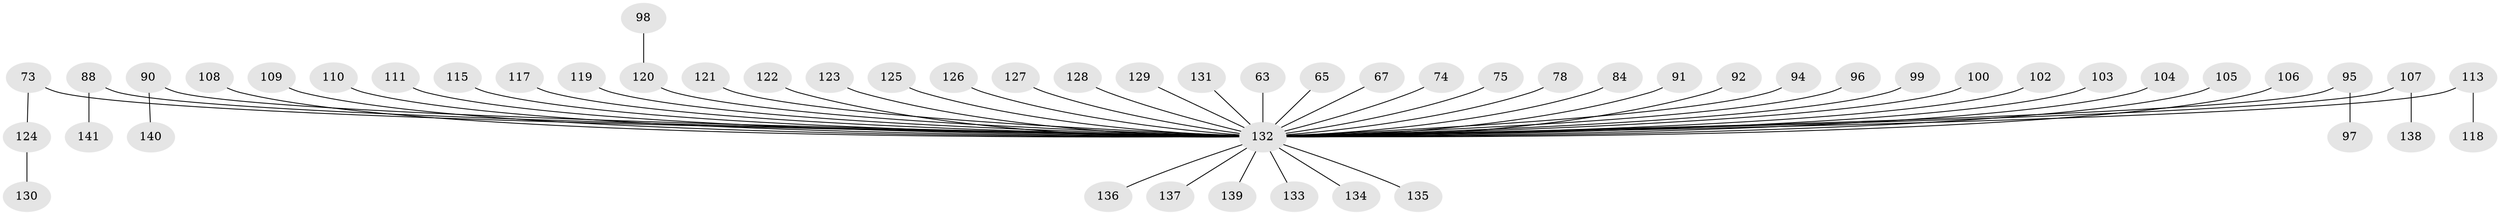 // original degree distribution, {3: 0.1276595744680851, 7: 0.014184397163120567, 9: 0.0070921985815602835, 5: 0.03546099290780142, 4: 0.04964539007092199, 2: 0.2978723404255319, 1: 0.46808510638297873}
// Generated by graph-tools (version 1.1) at 2025/56/03/04/25 21:56:56]
// undirected, 56 vertices, 55 edges
graph export_dot {
graph [start="1"]
  node [color=gray90,style=filled];
  63;
  65;
  67;
  73;
  74;
  75;
  78;
  84;
  88;
  90;
  91;
  92;
  94;
  95;
  96;
  97;
  98;
  99;
  100;
  102;
  103;
  104;
  105;
  106;
  107;
  108;
  109;
  110;
  111;
  113;
  115;
  117;
  118;
  119;
  120 [super="+57"];
  121;
  122;
  123;
  124;
  125;
  126;
  127;
  128;
  129;
  130;
  131;
  132 [super="+55+83+101+93+86+114+89+41+44+47+46+62+51+56+70+61+116"];
  133;
  134;
  135;
  136;
  137;
  138;
  139;
  140;
  141;
  63 -- 132;
  65 -- 132;
  67 -- 132;
  73 -- 124;
  73 -- 132;
  74 -- 132;
  75 -- 132;
  78 -- 132;
  84 -- 132;
  88 -- 141;
  88 -- 132;
  90 -- 140;
  90 -- 132;
  91 -- 132;
  92 -- 132;
  94 -- 132;
  95 -- 97;
  95 -- 132;
  96 -- 132;
  98 -- 120;
  99 -- 132;
  100 -- 132;
  102 -- 132;
  103 -- 132;
  104 -- 132;
  105 -- 132;
  106 -- 132;
  107 -- 138;
  107 -- 132;
  108 -- 132;
  109 -- 132;
  110 -- 132;
  111 -- 132;
  113 -- 118;
  113 -- 132;
  115 -- 132;
  117 -- 132;
  119 -- 132;
  120 -- 132;
  121 -- 132;
  122 -- 132;
  123 -- 132;
  124 -- 130;
  125 -- 132;
  126 -- 132;
  127 -- 132;
  128 -- 132;
  129 -- 132;
  131 -- 132;
  132 -- 139;
  132 -- 136;
  132 -- 137;
  132 -- 135;
  132 -- 133;
  132 -- 134;
}
